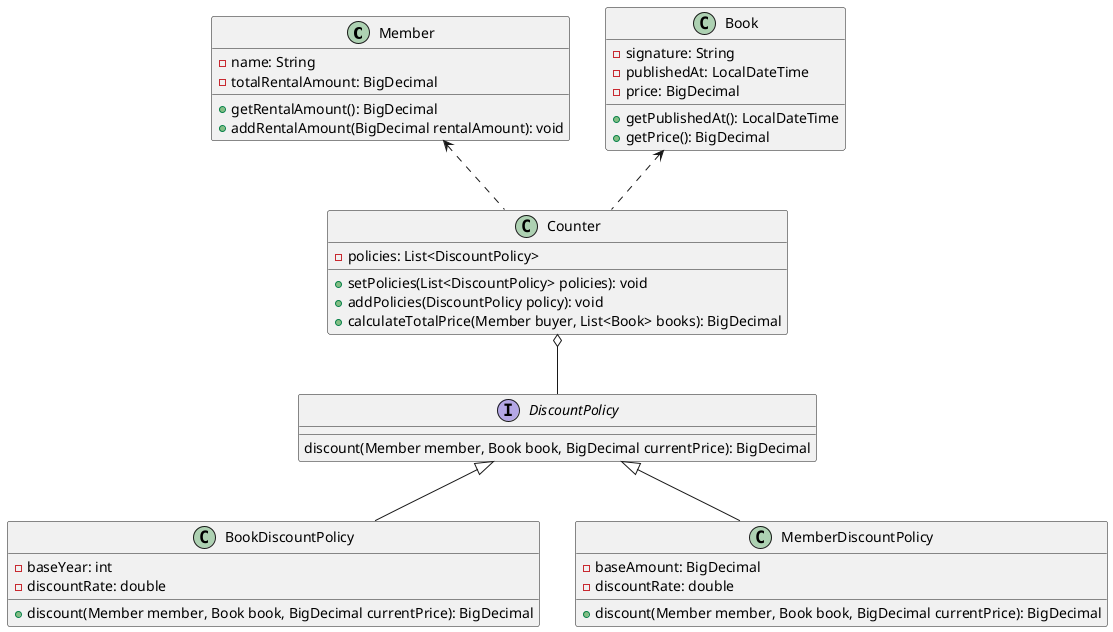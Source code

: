 @startuml
class Member {
    -name: String
    -totalRentalAmount: BigDecimal

    +getRentalAmount(): BigDecimal
    +addRentalAmount(BigDecimal rentalAmount): void
}

class Book {
    -signature: String
    -publishedAt: LocalDateTime
    -price: BigDecimal

    +getPublishedAt(): LocalDateTime
    +getPrice(): BigDecimal
}

class Counter {
    -policies: List<DiscountPolicy>

    +setPolicies(List<DiscountPolicy> policies): void
    +addPolicies(DiscountPolicy policy): void
    +calculateTotalPrice(Member buyer, List<Book> books): BigDecimal
}

interface DiscountPolicy {
    discount(Member member, Book book, BigDecimal currentPrice): BigDecimal
}

class BookDiscountPolicy {
    -baseYear: int
    -discountRate: double

    +discount(Member member, Book book, BigDecimal currentPrice): BigDecimal
}

class MemberDiscountPolicy {
    -baseAmount: BigDecimal
    -discountRate: double

    +discount(Member member, Book book, BigDecimal currentPrice): BigDecimal
}

DiscountPolicy <|-- BookDiscountPolicy
DiscountPolicy <|-- MemberDiscountPolicy
Member <.. Counter
Book <.. Counter
Counter o-- DiscountPolicy
@enduml